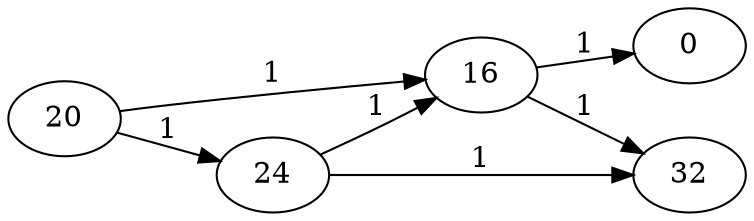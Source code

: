 digraph DMRW{
rankdir = LR;
20 [pos="6,23!"];
20 -> 16 [label="1"];
16 [pos="2,21!"];
16 -> 0 [label="1"];
0 [pos="2,19!"];
16 -> 32 [label="1"];
32 [pos="8,19!"];
20 -> 24 [label="1"];
24 [pos="8,21!"];
24 -> 16 [label="1"];
24 -> 32 [label="1"];
}